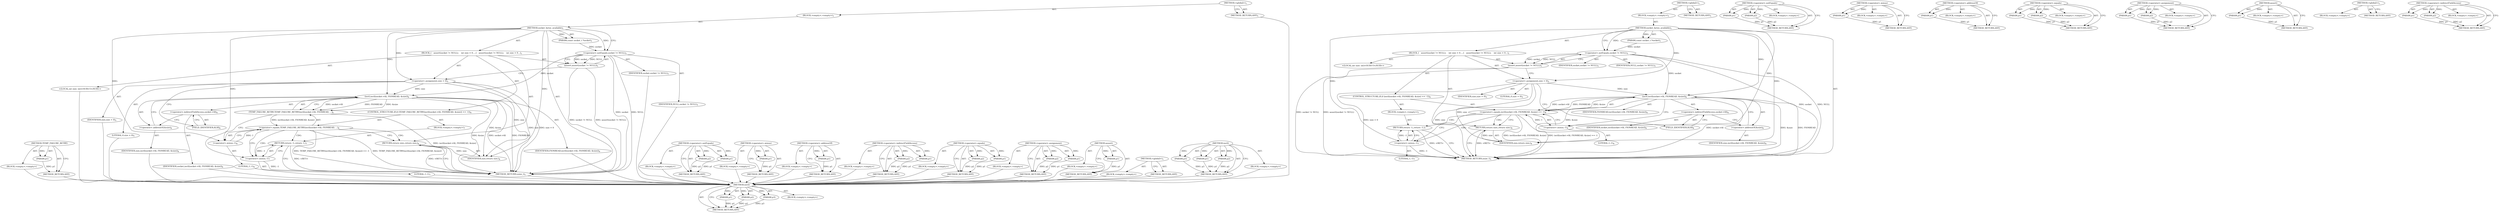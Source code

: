 digraph "ioctl" {
vulnerable_76 [label=<(METHOD,ioctl)>];
vulnerable_77 [label=<(PARAM,p1)>];
vulnerable_78 [label=<(PARAM,p2)>];
vulnerable_79 [label=<(PARAM,p3)>];
vulnerable_80 [label=<(BLOCK,&lt;empty&gt;,&lt;empty&gt;)>];
vulnerable_81 [label=<(METHOD_RETURN,ANY)>];
vulnerable_6 [label=<(METHOD,&lt;global&gt;)<SUB>1</SUB>>];
vulnerable_7 [label=<(BLOCK,&lt;empty&gt;,&lt;empty&gt;)<SUB>1</SUB>>];
vulnerable_8 [label=<(METHOD,socket_bytes_available)<SUB>1</SUB>>];
vulnerable_9 [label=<(PARAM,const socket_t *socket)<SUB>1</SUB>>];
vulnerable_10 [label=<(BLOCK,{

   assert(socket != NULL);
 
   int size = 0...,{

   assert(socket != NULL);
 
   int size = 0...)<SUB>1</SUB>>];
vulnerable_11 [label=<(assert,assert(socket != NULL))<SUB>3</SUB>>];
vulnerable_12 [label=<(&lt;operator&gt;.notEquals,socket != NULL)<SUB>3</SUB>>];
vulnerable_13 [label=<(IDENTIFIER,socket,socket != NULL)<SUB>3</SUB>>];
vulnerable_14 [label=<(IDENTIFIER,NULL,socket != NULL)<SUB>3</SUB>>];
vulnerable_15 [label="<(LOCAL,int size: int)<SUB>5</SUB>>"];
vulnerable_16 [label=<(&lt;operator&gt;.assignment,size = 0)<SUB>5</SUB>>];
vulnerable_17 [label=<(IDENTIFIER,size,size = 0)<SUB>5</SUB>>];
vulnerable_18 [label=<(LITERAL,0,size = 0)<SUB>5</SUB>>];
vulnerable_19 [label=<(CONTROL_STRUCTURE,IF,if (ioctl(socket-&gt;fd, FIONREAD, &amp;size) == -1))<SUB>6</SUB>>];
vulnerable_20 [label=<(&lt;operator&gt;.equals,ioctl(socket-&gt;fd, FIONREAD, &amp;size) == -1)<SUB>6</SUB>>];
vulnerable_21 [label=<(ioctl,ioctl(socket-&gt;fd, FIONREAD, &amp;size))<SUB>6</SUB>>];
vulnerable_22 [label=<(&lt;operator&gt;.indirectFieldAccess,socket-&gt;fd)<SUB>6</SUB>>];
vulnerable_23 [label=<(IDENTIFIER,socket,ioctl(socket-&gt;fd, FIONREAD, &amp;size))<SUB>6</SUB>>];
vulnerable_24 [label=<(FIELD_IDENTIFIER,fd,fd)<SUB>6</SUB>>];
vulnerable_25 [label=<(IDENTIFIER,FIONREAD,ioctl(socket-&gt;fd, FIONREAD, &amp;size))<SUB>6</SUB>>];
vulnerable_26 [label=<(&lt;operator&gt;.addressOf,&amp;size)<SUB>6</SUB>>];
vulnerable_27 [label=<(IDENTIFIER,size,ioctl(socket-&gt;fd, FIONREAD, &amp;size))<SUB>6</SUB>>];
vulnerable_28 [label=<(&lt;operator&gt;.minus,-1)<SUB>6</SUB>>];
vulnerable_29 [label=<(LITERAL,1,-1)<SUB>6</SUB>>];
vulnerable_30 [label=<(BLOCK,&lt;empty&gt;,&lt;empty&gt;)<SUB>7</SUB>>];
vulnerable_31 [label=<(RETURN,return -1;,return -1;)<SUB>7</SUB>>];
vulnerable_32 [label=<(&lt;operator&gt;.minus,-1)<SUB>7</SUB>>];
vulnerable_33 [label=<(LITERAL,1,-1)<SUB>7</SUB>>];
vulnerable_34 [label=<(RETURN,return size;,return size;)<SUB>8</SUB>>];
vulnerable_35 [label=<(IDENTIFIER,size,return size;)<SUB>8</SUB>>];
vulnerable_36 [label=<(METHOD_RETURN,ssize_t)<SUB>1</SUB>>];
vulnerable_38 [label=<(METHOD_RETURN,ANY)<SUB>1</SUB>>];
vulnerable_61 [label=<(METHOD,&lt;operator&gt;.notEquals)>];
vulnerable_62 [label=<(PARAM,p1)>];
vulnerable_63 [label=<(PARAM,p2)>];
vulnerable_64 [label=<(BLOCK,&lt;empty&gt;,&lt;empty&gt;)>];
vulnerable_65 [label=<(METHOD_RETURN,ANY)>];
vulnerable_91 [label=<(METHOD,&lt;operator&gt;.minus)>];
vulnerable_92 [label=<(PARAM,p1)>];
vulnerable_93 [label=<(BLOCK,&lt;empty&gt;,&lt;empty&gt;)>];
vulnerable_94 [label=<(METHOD_RETURN,ANY)>];
vulnerable_87 [label=<(METHOD,&lt;operator&gt;.addressOf)>];
vulnerable_88 [label=<(PARAM,p1)>];
vulnerable_89 [label=<(BLOCK,&lt;empty&gt;,&lt;empty&gt;)>];
vulnerable_90 [label=<(METHOD_RETURN,ANY)>];
vulnerable_71 [label=<(METHOD,&lt;operator&gt;.equals)>];
vulnerable_72 [label=<(PARAM,p1)>];
vulnerable_73 [label=<(PARAM,p2)>];
vulnerable_74 [label=<(BLOCK,&lt;empty&gt;,&lt;empty&gt;)>];
vulnerable_75 [label=<(METHOD_RETURN,ANY)>];
vulnerable_66 [label=<(METHOD,&lt;operator&gt;.assignment)>];
vulnerable_67 [label=<(PARAM,p1)>];
vulnerable_68 [label=<(PARAM,p2)>];
vulnerable_69 [label=<(BLOCK,&lt;empty&gt;,&lt;empty&gt;)>];
vulnerable_70 [label=<(METHOD_RETURN,ANY)>];
vulnerable_57 [label=<(METHOD,assert)>];
vulnerable_58 [label=<(PARAM,p1)>];
vulnerable_59 [label=<(BLOCK,&lt;empty&gt;,&lt;empty&gt;)>];
vulnerable_60 [label=<(METHOD_RETURN,ANY)>];
vulnerable_51 [label=<(METHOD,&lt;global&gt;)<SUB>1</SUB>>];
vulnerable_52 [label=<(BLOCK,&lt;empty&gt;,&lt;empty&gt;)>];
vulnerable_53 [label=<(METHOD_RETURN,ANY)>];
vulnerable_82 [label=<(METHOD,&lt;operator&gt;.indirectFieldAccess)>];
vulnerable_83 [label=<(PARAM,p1)>];
vulnerable_84 [label=<(PARAM,p2)>];
vulnerable_85 [label=<(BLOCK,&lt;empty&gt;,&lt;empty&gt;)>];
vulnerable_86 [label=<(METHOD_RETURN,ANY)>];
fixed_77 [label=<(METHOD,TEMP_FAILURE_RETRY)>];
fixed_78 [label=<(PARAM,p1)>];
fixed_79 [label=<(BLOCK,&lt;empty&gt;,&lt;empty&gt;)>];
fixed_80 [label=<(METHOD_RETURN,ANY)>];
fixed_6 [label=<(METHOD,&lt;global&gt;)<SUB>1</SUB>>];
fixed_7 [label=<(BLOCK,&lt;empty&gt;,&lt;empty&gt;)<SUB>1</SUB>>];
fixed_8 [label=<(METHOD,socket_bytes_available)<SUB>1</SUB>>];
fixed_9 [label=<(PARAM,const socket_t *socket)<SUB>1</SUB>>];
fixed_10 [label=<(BLOCK,{

   assert(socket != NULL);
 
   int size = 0...,{

   assert(socket != NULL);
 
   int size = 0...)<SUB>1</SUB>>];
fixed_11 [label=<(assert,assert(socket != NULL))<SUB>3</SUB>>];
fixed_12 [label=<(&lt;operator&gt;.notEquals,socket != NULL)<SUB>3</SUB>>];
fixed_13 [label=<(IDENTIFIER,socket,socket != NULL)<SUB>3</SUB>>];
fixed_14 [label=<(IDENTIFIER,NULL,socket != NULL)<SUB>3</SUB>>];
fixed_15 [label="<(LOCAL,int size: int)<SUB>5</SUB>>"];
fixed_16 [label=<(&lt;operator&gt;.assignment,size = 0)<SUB>5</SUB>>];
fixed_17 [label=<(IDENTIFIER,size,size = 0)<SUB>5</SUB>>];
fixed_18 [label=<(LITERAL,0,size = 0)<SUB>5</SUB>>];
fixed_19 [label=<(CONTROL_STRUCTURE,IF,if (TEMP_FAILURE_RETRY(ioctl(socket-&gt;fd, FIONREAD, &amp;size)) == -1))<SUB>6</SUB>>];
fixed_20 [label=<(&lt;operator&gt;.equals,TEMP_FAILURE_RETRY(ioctl(socket-&gt;fd, FIONREAD, ...)<SUB>6</SUB>>];
fixed_21 [label=<(TEMP_FAILURE_RETRY,TEMP_FAILURE_RETRY(ioctl(socket-&gt;fd, FIONREAD, ...)<SUB>6</SUB>>];
fixed_22 [label=<(ioctl,ioctl(socket-&gt;fd, FIONREAD, &amp;size))<SUB>6</SUB>>];
fixed_23 [label=<(&lt;operator&gt;.indirectFieldAccess,socket-&gt;fd)<SUB>6</SUB>>];
fixed_24 [label=<(IDENTIFIER,socket,ioctl(socket-&gt;fd, FIONREAD, &amp;size))<SUB>6</SUB>>];
fixed_25 [label=<(FIELD_IDENTIFIER,fd,fd)<SUB>6</SUB>>];
fixed_26 [label=<(IDENTIFIER,FIONREAD,ioctl(socket-&gt;fd, FIONREAD, &amp;size))<SUB>6</SUB>>];
fixed_27 [label=<(&lt;operator&gt;.addressOf,&amp;size)<SUB>6</SUB>>];
fixed_28 [label=<(IDENTIFIER,size,ioctl(socket-&gt;fd, FIONREAD, &amp;size))<SUB>6</SUB>>];
fixed_29 [label=<(&lt;operator&gt;.minus,-1)<SUB>6</SUB>>];
fixed_30 [label=<(LITERAL,1,-1)<SUB>6</SUB>>];
fixed_31 [label=<(BLOCK,&lt;empty&gt;,&lt;empty&gt;)<SUB>7</SUB>>];
fixed_32 [label=<(RETURN,return -1;,return -1;)<SUB>7</SUB>>];
fixed_33 [label=<(&lt;operator&gt;.minus,-1)<SUB>7</SUB>>];
fixed_34 [label=<(LITERAL,1,-1)<SUB>7</SUB>>];
fixed_35 [label=<(RETURN,return size;,return size;)<SUB>8</SUB>>];
fixed_36 [label=<(IDENTIFIER,size,return size;)<SUB>8</SUB>>];
fixed_37 [label=<(METHOD_RETURN,ssize_t)<SUB>1</SUB>>];
fixed_39 [label=<(METHOD_RETURN,ANY)<SUB>1</SUB>>];
fixed_62 [label=<(METHOD,&lt;operator&gt;.notEquals)>];
fixed_63 [label=<(PARAM,p1)>];
fixed_64 [label=<(PARAM,p2)>];
fixed_65 [label=<(BLOCK,&lt;empty&gt;,&lt;empty&gt;)>];
fixed_66 [label=<(METHOD_RETURN,ANY)>];
fixed_96 [label=<(METHOD,&lt;operator&gt;.minus)>];
fixed_97 [label=<(PARAM,p1)>];
fixed_98 [label=<(BLOCK,&lt;empty&gt;,&lt;empty&gt;)>];
fixed_99 [label=<(METHOD_RETURN,ANY)>];
fixed_92 [label=<(METHOD,&lt;operator&gt;.addressOf)>];
fixed_93 [label=<(PARAM,p1)>];
fixed_94 [label=<(BLOCK,&lt;empty&gt;,&lt;empty&gt;)>];
fixed_95 [label=<(METHOD_RETURN,ANY)>];
fixed_87 [label=<(METHOD,&lt;operator&gt;.indirectFieldAccess)>];
fixed_88 [label=<(PARAM,p1)>];
fixed_89 [label=<(PARAM,p2)>];
fixed_90 [label=<(BLOCK,&lt;empty&gt;,&lt;empty&gt;)>];
fixed_91 [label=<(METHOD_RETURN,ANY)>];
fixed_72 [label=<(METHOD,&lt;operator&gt;.equals)>];
fixed_73 [label=<(PARAM,p1)>];
fixed_74 [label=<(PARAM,p2)>];
fixed_75 [label=<(BLOCK,&lt;empty&gt;,&lt;empty&gt;)>];
fixed_76 [label=<(METHOD_RETURN,ANY)>];
fixed_67 [label=<(METHOD,&lt;operator&gt;.assignment)>];
fixed_68 [label=<(PARAM,p1)>];
fixed_69 [label=<(PARAM,p2)>];
fixed_70 [label=<(BLOCK,&lt;empty&gt;,&lt;empty&gt;)>];
fixed_71 [label=<(METHOD_RETURN,ANY)>];
fixed_58 [label=<(METHOD,assert)>];
fixed_59 [label=<(PARAM,p1)>];
fixed_60 [label=<(BLOCK,&lt;empty&gt;,&lt;empty&gt;)>];
fixed_61 [label=<(METHOD_RETURN,ANY)>];
fixed_52 [label=<(METHOD,&lt;global&gt;)<SUB>1</SUB>>];
fixed_53 [label=<(BLOCK,&lt;empty&gt;,&lt;empty&gt;)>];
fixed_54 [label=<(METHOD_RETURN,ANY)>];
fixed_81 [label=<(METHOD,ioctl)>];
fixed_82 [label=<(PARAM,p1)>];
fixed_83 [label=<(PARAM,p2)>];
fixed_84 [label=<(PARAM,p3)>];
fixed_85 [label=<(BLOCK,&lt;empty&gt;,&lt;empty&gt;)>];
fixed_86 [label=<(METHOD_RETURN,ANY)>];
vulnerable_76 -> vulnerable_77  [key=0, label="AST: "];
vulnerable_76 -> vulnerable_77  [key=1, label="DDG: "];
vulnerable_76 -> vulnerable_80  [key=0, label="AST: "];
vulnerable_76 -> vulnerable_78  [key=0, label="AST: "];
vulnerable_76 -> vulnerable_78  [key=1, label="DDG: "];
vulnerable_76 -> vulnerable_81  [key=0, label="AST: "];
vulnerable_76 -> vulnerable_81  [key=1, label="CFG: "];
vulnerable_76 -> vulnerable_79  [key=0, label="AST: "];
vulnerable_76 -> vulnerable_79  [key=1, label="DDG: "];
vulnerable_77 -> vulnerable_81  [key=0, label="DDG: p1"];
vulnerable_78 -> vulnerable_81  [key=0, label="DDG: p2"];
vulnerable_79 -> vulnerable_81  [key=0, label="DDG: p3"];
vulnerable_6 -> vulnerable_7  [key=0, label="AST: "];
vulnerable_6 -> vulnerable_38  [key=0, label="AST: "];
vulnerable_6 -> vulnerable_38  [key=1, label="CFG: "];
vulnerable_7 -> vulnerable_8  [key=0, label="AST: "];
vulnerable_8 -> vulnerable_9  [key=0, label="AST: "];
vulnerable_8 -> vulnerable_9  [key=1, label="DDG: "];
vulnerable_8 -> vulnerable_10  [key=0, label="AST: "];
vulnerable_8 -> vulnerable_36  [key=0, label="AST: "];
vulnerable_8 -> vulnerable_12  [key=0, label="CFG: "];
vulnerable_8 -> vulnerable_12  [key=1, label="DDG: "];
vulnerable_8 -> vulnerable_16  [key=0, label="DDG: "];
vulnerable_8 -> vulnerable_35  [key=0, label="DDG: "];
vulnerable_8 -> vulnerable_21  [key=0, label="DDG: "];
vulnerable_8 -> vulnerable_28  [key=0, label="DDG: "];
vulnerable_8 -> vulnerable_32  [key=0, label="DDG: "];
vulnerable_9 -> vulnerable_12  [key=0, label="DDG: socket"];
vulnerable_10 -> vulnerable_11  [key=0, label="AST: "];
vulnerable_10 -> vulnerable_15  [key=0, label="AST: "];
vulnerable_10 -> vulnerable_16  [key=0, label="AST: "];
vulnerable_10 -> vulnerable_19  [key=0, label="AST: "];
vulnerable_10 -> vulnerable_34  [key=0, label="AST: "];
vulnerable_11 -> vulnerable_12  [key=0, label="AST: "];
vulnerable_11 -> vulnerable_16  [key=0, label="CFG: "];
vulnerable_11 -> vulnerable_36  [key=0, label="DDG: socket != NULL"];
vulnerable_11 -> vulnerable_36  [key=1, label="DDG: assert(socket != NULL)"];
vulnerable_12 -> vulnerable_13  [key=0, label="AST: "];
vulnerable_12 -> vulnerable_14  [key=0, label="AST: "];
vulnerable_12 -> vulnerable_11  [key=0, label="CFG: "];
vulnerable_12 -> vulnerable_11  [key=1, label="DDG: socket"];
vulnerable_12 -> vulnerable_11  [key=2, label="DDG: NULL"];
vulnerable_12 -> vulnerable_36  [key=0, label="DDG: socket"];
vulnerable_12 -> vulnerable_36  [key=1, label="DDG: NULL"];
vulnerable_12 -> vulnerable_21  [key=0, label="DDG: socket"];
vulnerable_16 -> vulnerable_17  [key=0, label="AST: "];
vulnerable_16 -> vulnerable_18  [key=0, label="AST: "];
vulnerable_16 -> vulnerable_24  [key=0, label="CFG: "];
vulnerable_16 -> vulnerable_36  [key=0, label="DDG: size"];
vulnerable_16 -> vulnerable_36  [key=1, label="DDG: size = 0"];
vulnerable_16 -> vulnerable_35  [key=0, label="DDG: size"];
vulnerable_16 -> vulnerable_21  [key=0, label="DDG: size"];
vulnerable_19 -> vulnerable_20  [key=0, label="AST: "];
vulnerable_19 -> vulnerable_30  [key=0, label="AST: "];
vulnerable_20 -> vulnerable_21  [key=0, label="AST: "];
vulnerable_20 -> vulnerable_28  [key=0, label="AST: "];
vulnerable_20 -> vulnerable_32  [key=0, label="CFG: "];
vulnerable_20 -> vulnerable_32  [key=1, label="CDG: "];
vulnerable_20 -> vulnerable_34  [key=0, label="CFG: "];
vulnerable_20 -> vulnerable_34  [key=1, label="CDG: "];
vulnerable_20 -> vulnerable_36  [key=0, label="DDG: ioctl(socket-&gt;fd, FIONREAD, &amp;size)"];
vulnerable_20 -> vulnerable_36  [key=1, label="DDG: ioctl(socket-&gt;fd, FIONREAD, &amp;size) == -1"];
vulnerable_20 -> vulnerable_31  [key=0, label="CDG: "];
vulnerable_21 -> vulnerable_22  [key=0, label="AST: "];
vulnerable_21 -> vulnerable_25  [key=0, label="AST: "];
vulnerable_21 -> vulnerable_26  [key=0, label="AST: "];
vulnerable_21 -> vulnerable_28  [key=0, label="CFG: "];
vulnerable_21 -> vulnerable_36  [key=0, label="DDG: socket-&gt;fd"];
vulnerable_21 -> vulnerable_36  [key=1, label="DDG: &amp;size"];
vulnerable_21 -> vulnerable_36  [key=2, label="DDG: FIONREAD"];
vulnerable_21 -> vulnerable_35  [key=0, label="DDG: &amp;size"];
vulnerable_21 -> vulnerable_20  [key=0, label="DDG: socket-&gt;fd"];
vulnerable_21 -> vulnerable_20  [key=1, label="DDG: FIONREAD"];
vulnerable_21 -> vulnerable_20  [key=2, label="DDG: &amp;size"];
vulnerable_22 -> vulnerable_23  [key=0, label="AST: "];
vulnerable_22 -> vulnerable_24  [key=0, label="AST: "];
vulnerable_22 -> vulnerable_26  [key=0, label="CFG: "];
vulnerable_24 -> vulnerable_22  [key=0, label="CFG: "];
vulnerable_26 -> vulnerable_27  [key=0, label="AST: "];
vulnerable_26 -> vulnerable_21  [key=0, label="CFG: "];
vulnerable_28 -> vulnerable_29  [key=0, label="AST: "];
vulnerable_28 -> vulnerable_20  [key=0, label="CFG: "];
vulnerable_28 -> vulnerable_20  [key=1, label="DDG: 1"];
vulnerable_30 -> vulnerable_31  [key=0, label="AST: "];
vulnerable_31 -> vulnerable_32  [key=0, label="AST: "];
vulnerable_31 -> vulnerable_36  [key=0, label="CFG: "];
vulnerable_31 -> vulnerable_36  [key=1, label="DDG: &lt;RET&gt;"];
vulnerable_32 -> vulnerable_33  [key=0, label="AST: "];
vulnerable_32 -> vulnerable_31  [key=0, label="CFG: "];
vulnerable_32 -> vulnerable_31  [key=1, label="DDG: -1"];
vulnerable_32 -> vulnerable_36  [key=0, label="DDG: -1"];
vulnerable_34 -> vulnerable_35  [key=0, label="AST: "];
vulnerable_34 -> vulnerable_36  [key=0, label="CFG: "];
vulnerable_34 -> vulnerable_36  [key=1, label="DDG: &lt;RET&gt;"];
vulnerable_35 -> vulnerable_34  [key=0, label="DDG: size"];
vulnerable_61 -> vulnerable_62  [key=0, label="AST: "];
vulnerable_61 -> vulnerable_62  [key=1, label="DDG: "];
vulnerable_61 -> vulnerable_64  [key=0, label="AST: "];
vulnerable_61 -> vulnerable_63  [key=0, label="AST: "];
vulnerable_61 -> vulnerable_63  [key=1, label="DDG: "];
vulnerable_61 -> vulnerable_65  [key=0, label="AST: "];
vulnerable_61 -> vulnerable_65  [key=1, label="CFG: "];
vulnerable_62 -> vulnerable_65  [key=0, label="DDG: p1"];
vulnerable_63 -> vulnerable_65  [key=0, label="DDG: p2"];
vulnerable_91 -> vulnerable_92  [key=0, label="AST: "];
vulnerable_91 -> vulnerable_92  [key=1, label="DDG: "];
vulnerable_91 -> vulnerable_93  [key=0, label="AST: "];
vulnerable_91 -> vulnerable_94  [key=0, label="AST: "];
vulnerable_91 -> vulnerable_94  [key=1, label="CFG: "];
vulnerable_92 -> vulnerable_94  [key=0, label="DDG: p1"];
vulnerable_87 -> vulnerable_88  [key=0, label="AST: "];
vulnerable_87 -> vulnerable_88  [key=1, label="DDG: "];
vulnerable_87 -> vulnerable_89  [key=0, label="AST: "];
vulnerable_87 -> vulnerable_90  [key=0, label="AST: "];
vulnerable_87 -> vulnerable_90  [key=1, label="CFG: "];
vulnerable_88 -> vulnerable_90  [key=0, label="DDG: p1"];
vulnerable_71 -> vulnerable_72  [key=0, label="AST: "];
vulnerable_71 -> vulnerable_72  [key=1, label="DDG: "];
vulnerable_71 -> vulnerable_74  [key=0, label="AST: "];
vulnerable_71 -> vulnerable_73  [key=0, label="AST: "];
vulnerable_71 -> vulnerable_73  [key=1, label="DDG: "];
vulnerable_71 -> vulnerable_75  [key=0, label="AST: "];
vulnerable_71 -> vulnerable_75  [key=1, label="CFG: "];
vulnerable_72 -> vulnerable_75  [key=0, label="DDG: p1"];
vulnerable_73 -> vulnerable_75  [key=0, label="DDG: p2"];
vulnerable_66 -> vulnerable_67  [key=0, label="AST: "];
vulnerable_66 -> vulnerable_67  [key=1, label="DDG: "];
vulnerable_66 -> vulnerable_69  [key=0, label="AST: "];
vulnerable_66 -> vulnerable_68  [key=0, label="AST: "];
vulnerable_66 -> vulnerable_68  [key=1, label="DDG: "];
vulnerable_66 -> vulnerable_70  [key=0, label="AST: "];
vulnerable_66 -> vulnerable_70  [key=1, label="CFG: "];
vulnerable_67 -> vulnerable_70  [key=0, label="DDG: p1"];
vulnerable_68 -> vulnerable_70  [key=0, label="DDG: p2"];
vulnerable_57 -> vulnerable_58  [key=0, label="AST: "];
vulnerable_57 -> vulnerable_58  [key=1, label="DDG: "];
vulnerable_57 -> vulnerable_59  [key=0, label="AST: "];
vulnerable_57 -> vulnerable_60  [key=0, label="AST: "];
vulnerable_57 -> vulnerable_60  [key=1, label="CFG: "];
vulnerable_58 -> vulnerable_60  [key=0, label="DDG: p1"];
vulnerable_51 -> vulnerable_52  [key=0, label="AST: "];
vulnerable_51 -> vulnerable_53  [key=0, label="AST: "];
vulnerable_51 -> vulnerable_53  [key=1, label="CFG: "];
vulnerable_82 -> vulnerable_83  [key=0, label="AST: "];
vulnerable_82 -> vulnerable_83  [key=1, label="DDG: "];
vulnerable_82 -> vulnerable_85  [key=0, label="AST: "];
vulnerable_82 -> vulnerable_84  [key=0, label="AST: "];
vulnerable_82 -> vulnerable_84  [key=1, label="DDG: "];
vulnerable_82 -> vulnerable_86  [key=0, label="AST: "];
vulnerable_82 -> vulnerable_86  [key=1, label="CFG: "];
vulnerable_83 -> vulnerable_86  [key=0, label="DDG: p1"];
vulnerable_84 -> vulnerable_86  [key=0, label="DDG: p2"];
fixed_77 -> fixed_78  [key=0, label="AST: "];
fixed_77 -> fixed_78  [key=1, label="DDG: "];
fixed_77 -> fixed_79  [key=0, label="AST: "];
fixed_77 -> fixed_80  [key=0, label="AST: "];
fixed_77 -> fixed_80  [key=1, label="CFG: "];
fixed_78 -> fixed_80  [key=0, label="DDG: p1"];
fixed_79 -> vulnerable_76  [key=0];
fixed_80 -> vulnerable_76  [key=0];
fixed_6 -> fixed_7  [key=0, label="AST: "];
fixed_6 -> fixed_39  [key=0, label="AST: "];
fixed_6 -> fixed_39  [key=1, label="CFG: "];
fixed_7 -> fixed_8  [key=0, label="AST: "];
fixed_8 -> fixed_9  [key=0, label="AST: "];
fixed_8 -> fixed_9  [key=1, label="DDG: "];
fixed_8 -> fixed_10  [key=0, label="AST: "];
fixed_8 -> fixed_37  [key=0, label="AST: "];
fixed_8 -> fixed_12  [key=0, label="CFG: "];
fixed_8 -> fixed_12  [key=1, label="DDG: "];
fixed_8 -> fixed_16  [key=0, label="DDG: "];
fixed_8 -> fixed_36  [key=0, label="DDG: "];
fixed_8 -> fixed_29  [key=0, label="DDG: "];
fixed_8 -> fixed_22  [key=0, label="DDG: "];
fixed_8 -> fixed_33  [key=0, label="DDG: "];
fixed_9 -> fixed_12  [key=0, label="DDG: socket"];
fixed_10 -> fixed_11  [key=0, label="AST: "];
fixed_10 -> fixed_15  [key=0, label="AST: "];
fixed_10 -> fixed_16  [key=0, label="AST: "];
fixed_10 -> fixed_19  [key=0, label="AST: "];
fixed_10 -> fixed_35  [key=0, label="AST: "];
fixed_11 -> fixed_12  [key=0, label="AST: "];
fixed_11 -> fixed_16  [key=0, label="CFG: "];
fixed_11 -> fixed_37  [key=0, label="DDG: socket != NULL"];
fixed_11 -> fixed_37  [key=1, label="DDG: assert(socket != NULL)"];
fixed_12 -> fixed_13  [key=0, label="AST: "];
fixed_12 -> fixed_14  [key=0, label="AST: "];
fixed_12 -> fixed_11  [key=0, label="CFG: "];
fixed_12 -> fixed_11  [key=1, label="DDG: socket"];
fixed_12 -> fixed_11  [key=2, label="DDG: NULL"];
fixed_12 -> fixed_37  [key=0, label="DDG: socket"];
fixed_12 -> fixed_37  [key=1, label="DDG: NULL"];
fixed_12 -> fixed_22  [key=0, label="DDG: socket"];
fixed_13 -> vulnerable_76  [key=0];
fixed_14 -> vulnerable_76  [key=0];
fixed_15 -> vulnerable_76  [key=0];
fixed_16 -> fixed_17  [key=0, label="AST: "];
fixed_16 -> fixed_18  [key=0, label="AST: "];
fixed_16 -> fixed_25  [key=0, label="CFG: "];
fixed_16 -> fixed_37  [key=0, label="DDG: size"];
fixed_16 -> fixed_37  [key=1, label="DDG: size = 0"];
fixed_16 -> fixed_36  [key=0, label="DDG: size"];
fixed_16 -> fixed_22  [key=0, label="DDG: size"];
fixed_17 -> vulnerable_76  [key=0];
fixed_18 -> vulnerable_76  [key=0];
fixed_19 -> fixed_20  [key=0, label="AST: "];
fixed_19 -> fixed_31  [key=0, label="AST: "];
fixed_20 -> fixed_21  [key=0, label="AST: "];
fixed_20 -> fixed_29  [key=0, label="AST: "];
fixed_20 -> fixed_33  [key=0, label="CFG: "];
fixed_20 -> fixed_33  [key=1, label="CDG: "];
fixed_20 -> fixed_35  [key=0, label="CFG: "];
fixed_20 -> fixed_35  [key=1, label="CDG: "];
fixed_20 -> fixed_37  [key=0, label="DDG: TEMP_FAILURE_RETRY(ioctl(socket-&gt;fd, FIONREAD, &amp;size))"];
fixed_20 -> fixed_37  [key=1, label="DDG: TEMP_FAILURE_RETRY(ioctl(socket-&gt;fd, FIONREAD, &amp;size)) == -1"];
fixed_20 -> fixed_32  [key=0, label="CDG: "];
fixed_21 -> fixed_22  [key=0, label="AST: "];
fixed_21 -> fixed_29  [key=0, label="CFG: "];
fixed_21 -> fixed_37  [key=0, label="DDG: ioctl(socket-&gt;fd, FIONREAD, &amp;size)"];
fixed_21 -> fixed_20  [key=0, label="DDG: ioctl(socket-&gt;fd, FIONREAD, &amp;size)"];
fixed_22 -> fixed_23  [key=0, label="AST: "];
fixed_22 -> fixed_26  [key=0, label="AST: "];
fixed_22 -> fixed_27  [key=0, label="AST: "];
fixed_22 -> fixed_21  [key=0, label="CFG: "];
fixed_22 -> fixed_21  [key=1, label="DDG: socket-&gt;fd"];
fixed_22 -> fixed_21  [key=2, label="DDG: FIONREAD"];
fixed_22 -> fixed_21  [key=3, label="DDG: &amp;size"];
fixed_22 -> fixed_37  [key=0, label="DDG: socket-&gt;fd"];
fixed_22 -> fixed_37  [key=1, label="DDG: &amp;size"];
fixed_22 -> fixed_37  [key=2, label="DDG: FIONREAD"];
fixed_22 -> fixed_36  [key=0, label="DDG: &amp;size"];
fixed_23 -> fixed_24  [key=0, label="AST: "];
fixed_23 -> fixed_25  [key=0, label="AST: "];
fixed_23 -> fixed_27  [key=0, label="CFG: "];
fixed_24 -> vulnerable_76  [key=0];
fixed_25 -> fixed_23  [key=0, label="CFG: "];
fixed_26 -> vulnerable_76  [key=0];
fixed_27 -> fixed_28  [key=0, label="AST: "];
fixed_27 -> fixed_22  [key=0, label="CFG: "];
fixed_28 -> vulnerable_76  [key=0];
fixed_29 -> fixed_30  [key=0, label="AST: "];
fixed_29 -> fixed_20  [key=0, label="CFG: "];
fixed_29 -> fixed_20  [key=1, label="DDG: 1"];
fixed_30 -> vulnerable_76  [key=0];
fixed_31 -> fixed_32  [key=0, label="AST: "];
fixed_32 -> fixed_33  [key=0, label="AST: "];
fixed_32 -> fixed_37  [key=0, label="CFG: "];
fixed_32 -> fixed_37  [key=1, label="DDG: &lt;RET&gt;"];
fixed_33 -> fixed_34  [key=0, label="AST: "];
fixed_33 -> fixed_32  [key=0, label="CFG: "];
fixed_33 -> fixed_32  [key=1, label="DDG: -1"];
fixed_33 -> fixed_37  [key=0, label="DDG: -1"];
fixed_34 -> vulnerable_76  [key=0];
fixed_35 -> fixed_36  [key=0, label="AST: "];
fixed_35 -> fixed_37  [key=0, label="CFG: "];
fixed_35 -> fixed_37  [key=1, label="DDG: &lt;RET&gt;"];
fixed_36 -> fixed_35  [key=0, label="DDG: size"];
fixed_37 -> vulnerable_76  [key=0];
fixed_39 -> vulnerable_76  [key=0];
fixed_62 -> fixed_63  [key=0, label="AST: "];
fixed_62 -> fixed_63  [key=1, label="DDG: "];
fixed_62 -> fixed_65  [key=0, label="AST: "];
fixed_62 -> fixed_64  [key=0, label="AST: "];
fixed_62 -> fixed_64  [key=1, label="DDG: "];
fixed_62 -> fixed_66  [key=0, label="AST: "];
fixed_62 -> fixed_66  [key=1, label="CFG: "];
fixed_63 -> fixed_66  [key=0, label="DDG: p1"];
fixed_64 -> fixed_66  [key=0, label="DDG: p2"];
fixed_65 -> vulnerable_76  [key=0];
fixed_66 -> vulnerable_76  [key=0];
fixed_96 -> fixed_97  [key=0, label="AST: "];
fixed_96 -> fixed_97  [key=1, label="DDG: "];
fixed_96 -> fixed_98  [key=0, label="AST: "];
fixed_96 -> fixed_99  [key=0, label="AST: "];
fixed_96 -> fixed_99  [key=1, label="CFG: "];
fixed_97 -> fixed_99  [key=0, label="DDG: p1"];
fixed_98 -> vulnerable_76  [key=0];
fixed_99 -> vulnerable_76  [key=0];
fixed_92 -> fixed_93  [key=0, label="AST: "];
fixed_92 -> fixed_93  [key=1, label="DDG: "];
fixed_92 -> fixed_94  [key=0, label="AST: "];
fixed_92 -> fixed_95  [key=0, label="AST: "];
fixed_92 -> fixed_95  [key=1, label="CFG: "];
fixed_93 -> fixed_95  [key=0, label="DDG: p1"];
fixed_94 -> vulnerable_76  [key=0];
fixed_95 -> vulnerable_76  [key=0];
fixed_87 -> fixed_88  [key=0, label="AST: "];
fixed_87 -> fixed_88  [key=1, label="DDG: "];
fixed_87 -> fixed_90  [key=0, label="AST: "];
fixed_87 -> fixed_89  [key=0, label="AST: "];
fixed_87 -> fixed_89  [key=1, label="DDG: "];
fixed_87 -> fixed_91  [key=0, label="AST: "];
fixed_87 -> fixed_91  [key=1, label="CFG: "];
fixed_88 -> fixed_91  [key=0, label="DDG: p1"];
fixed_89 -> fixed_91  [key=0, label="DDG: p2"];
fixed_90 -> vulnerable_76  [key=0];
fixed_91 -> vulnerable_76  [key=0];
fixed_72 -> fixed_73  [key=0, label="AST: "];
fixed_72 -> fixed_73  [key=1, label="DDG: "];
fixed_72 -> fixed_75  [key=0, label="AST: "];
fixed_72 -> fixed_74  [key=0, label="AST: "];
fixed_72 -> fixed_74  [key=1, label="DDG: "];
fixed_72 -> fixed_76  [key=0, label="AST: "];
fixed_72 -> fixed_76  [key=1, label="CFG: "];
fixed_73 -> fixed_76  [key=0, label="DDG: p1"];
fixed_74 -> fixed_76  [key=0, label="DDG: p2"];
fixed_75 -> vulnerable_76  [key=0];
fixed_76 -> vulnerable_76  [key=0];
fixed_67 -> fixed_68  [key=0, label="AST: "];
fixed_67 -> fixed_68  [key=1, label="DDG: "];
fixed_67 -> fixed_70  [key=0, label="AST: "];
fixed_67 -> fixed_69  [key=0, label="AST: "];
fixed_67 -> fixed_69  [key=1, label="DDG: "];
fixed_67 -> fixed_71  [key=0, label="AST: "];
fixed_67 -> fixed_71  [key=1, label="CFG: "];
fixed_68 -> fixed_71  [key=0, label="DDG: p1"];
fixed_69 -> fixed_71  [key=0, label="DDG: p2"];
fixed_70 -> vulnerable_76  [key=0];
fixed_71 -> vulnerable_76  [key=0];
fixed_58 -> fixed_59  [key=0, label="AST: "];
fixed_58 -> fixed_59  [key=1, label="DDG: "];
fixed_58 -> fixed_60  [key=0, label="AST: "];
fixed_58 -> fixed_61  [key=0, label="AST: "];
fixed_58 -> fixed_61  [key=1, label="CFG: "];
fixed_59 -> fixed_61  [key=0, label="DDG: p1"];
fixed_60 -> vulnerable_76  [key=0];
fixed_61 -> vulnerable_76  [key=0];
fixed_52 -> fixed_53  [key=0, label="AST: "];
fixed_52 -> fixed_54  [key=0, label="AST: "];
fixed_52 -> fixed_54  [key=1, label="CFG: "];
fixed_53 -> vulnerable_76  [key=0];
fixed_54 -> vulnerable_76  [key=0];
fixed_81 -> fixed_82  [key=0, label="AST: "];
fixed_81 -> fixed_82  [key=1, label="DDG: "];
fixed_81 -> fixed_85  [key=0, label="AST: "];
fixed_81 -> fixed_83  [key=0, label="AST: "];
fixed_81 -> fixed_83  [key=1, label="DDG: "];
fixed_81 -> fixed_86  [key=0, label="AST: "];
fixed_81 -> fixed_86  [key=1, label="CFG: "];
fixed_81 -> fixed_84  [key=0, label="AST: "];
fixed_81 -> fixed_84  [key=1, label="DDG: "];
fixed_82 -> fixed_86  [key=0, label="DDG: p1"];
fixed_83 -> fixed_86  [key=0, label="DDG: p2"];
fixed_84 -> fixed_86  [key=0, label="DDG: p3"];
fixed_85 -> vulnerable_76  [key=0];
fixed_86 -> vulnerable_76  [key=0];
}
